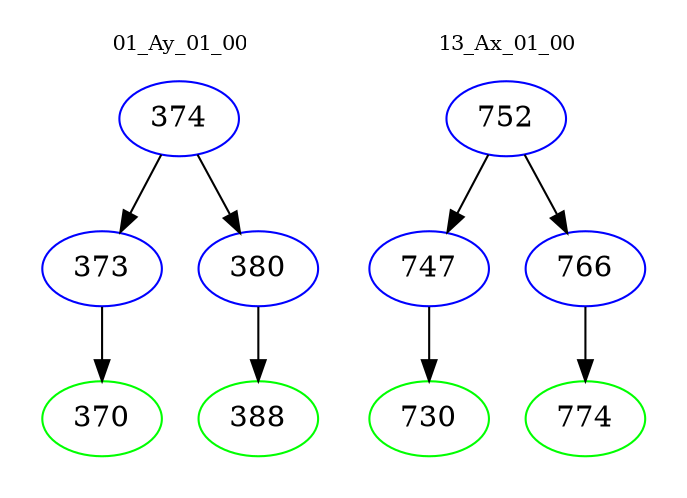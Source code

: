 digraph{
subgraph cluster_0 {
color = white
label = "01_Ay_01_00";
fontsize=10;
T0_374 [label="374", color="blue"]
T0_374 -> T0_373 [color="black"]
T0_373 [label="373", color="blue"]
T0_373 -> T0_370 [color="black"]
T0_370 [label="370", color="green"]
T0_374 -> T0_380 [color="black"]
T0_380 [label="380", color="blue"]
T0_380 -> T0_388 [color="black"]
T0_388 [label="388", color="green"]
}
subgraph cluster_1 {
color = white
label = "13_Ax_01_00";
fontsize=10;
T1_752 [label="752", color="blue"]
T1_752 -> T1_747 [color="black"]
T1_747 [label="747", color="blue"]
T1_747 -> T1_730 [color="black"]
T1_730 [label="730", color="green"]
T1_752 -> T1_766 [color="black"]
T1_766 [label="766", color="blue"]
T1_766 -> T1_774 [color="black"]
T1_774 [label="774", color="green"]
}
}

